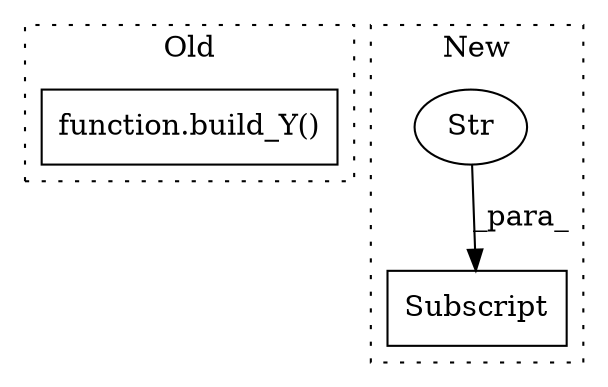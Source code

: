 digraph G {
subgraph cluster0 {
1 [label="function.build_Y()" a="75" s="346,375" l="8,1" shape="box"];
label = "Old";
style="dotted";
}
subgraph cluster1 {
2 [label="Subscript" a="63" s="720,0" l="18,0" shape="box"];
3 [label="Str" a="66" s="725" l="12" shape="ellipse"];
label = "New";
style="dotted";
}
3 -> 2 [label="_para_"];
}